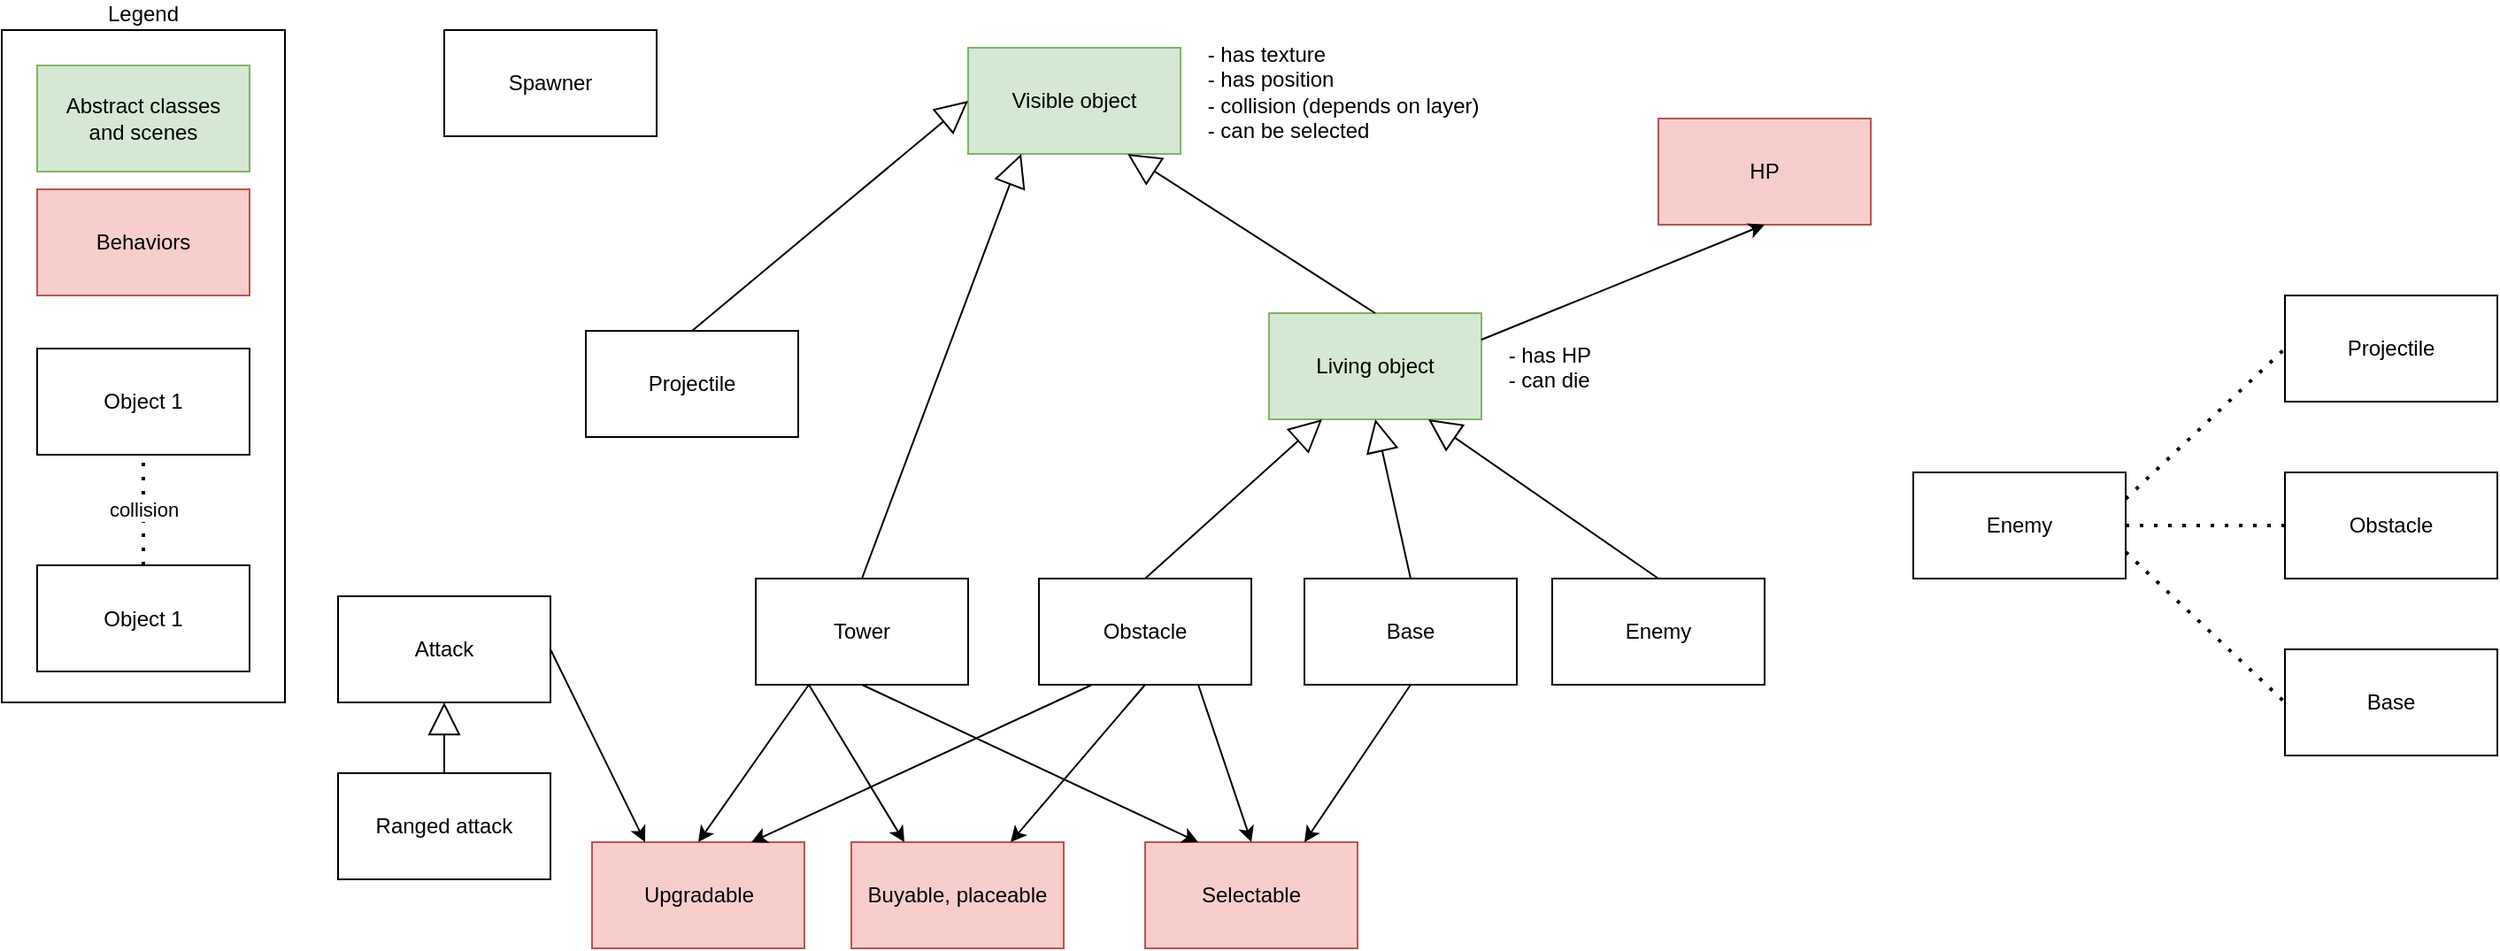 <mxfile version="14.6.13" type="device"><diagram id="rPz9LQz7yeChiZ9hAjKo" name="Stránka-"><mxGraphModel dx="1086" dy="806" grid="1" gridSize="10" guides="1" tooltips="1" connect="1" arrows="1" fold="1" page="1" pageScale="1" pageWidth="827" pageHeight="1169" math="0" shadow="0"><root><mxCell id="0"/><mxCell id="1" parent="0"/><mxCell id="RuPXgUQ69DX5sEYB_wH7-45" value="Legend" style="rounded=0;whiteSpace=wrap;html=1;align=center;fillColor=none;labelPosition=center;verticalLabelPosition=top;verticalAlign=bottom;" parent="1" vertex="1"><mxGeometry x="20" y="20" width="160" height="380" as="geometry"/></mxCell><mxCell id="RuPXgUQ69DX5sEYB_wH7-1" value="Tower" style="rounded=0;whiteSpace=wrap;html=1;labelPosition=center;verticalLabelPosition=middle;align=center;verticalAlign=middle;" parent="1" vertex="1"><mxGeometry x="446" y="330" width="120" height="60" as="geometry"/></mxCell><mxCell id="RuPXgUQ69DX5sEYB_wH7-2" value="Enemy" style="rounded=0;whiteSpace=wrap;html=1;" parent="1" vertex="1"><mxGeometry x="896" y="330" width="120" height="60" as="geometry"/></mxCell><mxCell id="RuPXgUQ69DX5sEYB_wH7-3" value="Base" style="rounded=0;whiteSpace=wrap;html=1;" parent="1" vertex="1"><mxGeometry x="756" y="330" width="120" height="60" as="geometry"/></mxCell><mxCell id="RuPXgUQ69DX5sEYB_wH7-4" value="Obstacle" style="rounded=0;whiteSpace=wrap;html=1;" parent="1" vertex="1"><mxGeometry x="606" y="330" width="120" height="60" as="geometry"/></mxCell><mxCell id="RuPXgUQ69DX5sEYB_wH7-5" value="Living object" style="rounded=0;whiteSpace=wrap;html=1;fillColor=#d5e8d4;strokeColor=#82b366;" parent="1" vertex="1"><mxGeometry x="736" y="180" width="120" height="60" as="geometry"/></mxCell><mxCell id="RuPXgUQ69DX5sEYB_wH7-7" value="" style="endArrow=block;endSize=16;endFill=0;html=1;exitX=0.5;exitY=0;exitDx=0;exitDy=0;entryX=0.25;entryY=1;entryDx=0;entryDy=0;" parent="1" source="RuPXgUQ69DX5sEYB_wH7-4" target="RuPXgUQ69DX5sEYB_wH7-5" edge="1"><mxGeometry width="160" relative="1" as="geometry"><mxPoint x="796" y="270" as="sourcePoint"/><mxPoint x="796" y="220" as="targetPoint"/></mxGeometry></mxCell><mxCell id="RuPXgUQ69DX5sEYB_wH7-8" value="" style="endArrow=block;endSize=16;endFill=0;html=1;exitX=0.5;exitY=0;exitDx=0;exitDy=0;entryX=0.5;entryY=1;entryDx=0;entryDy=0;" parent="1" source="RuPXgUQ69DX5sEYB_wH7-3" target="RuPXgUQ69DX5sEYB_wH7-5" edge="1"><mxGeometry width="160" relative="1" as="geometry"><mxPoint x="546" y="140" as="sourcePoint"/><mxPoint x="546" y="90" as="targetPoint"/></mxGeometry></mxCell><mxCell id="RuPXgUQ69DX5sEYB_wH7-9" value="" style="endArrow=block;endSize=16;endFill=0;html=1;exitX=0.5;exitY=0;exitDx=0;exitDy=0;entryX=0.75;entryY=1;entryDx=0;entryDy=0;" parent="1" source="RuPXgUQ69DX5sEYB_wH7-2" target="RuPXgUQ69DX5sEYB_wH7-5" edge="1"><mxGeometry width="160" relative="1" as="geometry"><mxPoint x="556" y="150" as="sourcePoint"/><mxPoint x="556" y="100" as="targetPoint"/></mxGeometry></mxCell><mxCell id="RuPXgUQ69DX5sEYB_wH7-10" value="Attack" style="rounded=0;whiteSpace=wrap;html=1;" parent="1" vertex="1"><mxGeometry x="210" y="340" width="120" height="60" as="geometry"/></mxCell><mxCell id="RuPXgUQ69DX5sEYB_wH7-11" value="Projectile" style="rounded=0;whiteSpace=wrap;html=1;" parent="1" vertex="1"><mxGeometry x="350" y="190" width="120" height="60" as="geometry"/></mxCell><mxCell id="RuPXgUQ69DX5sEYB_wH7-12" value="Spawner" style="rounded=0;whiteSpace=wrap;html=1;" parent="1" vertex="1"><mxGeometry x="270" y="20" width="120" height="60" as="geometry"/></mxCell><mxCell id="RuPXgUQ69DX5sEYB_wH7-13" value="Ranged attack" style="rounded=0;whiteSpace=wrap;html=1;" parent="1" vertex="1"><mxGeometry x="210" y="440" width="120" height="60" as="geometry"/></mxCell><mxCell id="RuPXgUQ69DX5sEYB_wH7-14" value="" style="endArrow=block;endSize=16;endFill=0;html=1;exitX=0.5;exitY=0;exitDx=0;exitDy=0;entryX=0.5;entryY=1;entryDx=0;entryDy=0;" parent="1" source="RuPXgUQ69DX5sEYB_wH7-13" target="RuPXgUQ69DX5sEYB_wH7-10" edge="1"><mxGeometry width="160" relative="1" as="geometry"><mxPoint x="300" y="50" as="sourcePoint"/><mxPoint x="300" as="targetPoint"/></mxGeometry></mxCell><mxCell id="RuPXgUQ69DX5sEYB_wH7-15" value="Visible object" style="rounded=0;whiteSpace=wrap;html=1;fillColor=#d5e8d4;strokeColor=#82b366;" parent="1" vertex="1"><mxGeometry x="566" y="30" width="120" height="60" as="geometry"/></mxCell><mxCell id="RuPXgUQ69DX5sEYB_wH7-16" value="" style="endArrow=block;endSize=16;endFill=0;html=1;exitX=0.5;exitY=0;exitDx=0;exitDy=0;entryX=0.75;entryY=1;entryDx=0;entryDy=0;" parent="1" source="RuPXgUQ69DX5sEYB_wH7-5" target="RuPXgUQ69DX5sEYB_wH7-15" edge="1"><mxGeometry width="160" relative="1" as="geometry"><mxPoint x="436" y="140" as="sourcePoint"/><mxPoint x="636" y="100" as="targetPoint"/></mxGeometry></mxCell><mxCell id="RuPXgUQ69DX5sEYB_wH7-17" value="" style="endArrow=block;endSize=16;endFill=0;html=1;exitX=0.5;exitY=0;exitDx=0;exitDy=0;entryX=0.25;entryY=1;entryDx=0;entryDy=0;" parent="1" source="RuPXgUQ69DX5sEYB_wH7-1" target="RuPXgUQ69DX5sEYB_wH7-15" edge="1"><mxGeometry width="160" relative="1" as="geometry"><mxPoint x="436" y="140" as="sourcePoint"/><mxPoint x="436" y="90" as="targetPoint"/></mxGeometry></mxCell><mxCell id="RuPXgUQ69DX5sEYB_wH7-18" value="" style="endArrow=block;endSize=16;endFill=0;html=1;exitX=0.5;exitY=0;exitDx=0;exitDy=0;entryX=0;entryY=0.5;entryDx=0;entryDy=0;" parent="1" source="RuPXgUQ69DX5sEYB_wH7-11" target="RuPXgUQ69DX5sEYB_wH7-15" edge="1"><mxGeometry width="160" relative="1" as="geometry"><mxPoint x="276" y="150" as="sourcePoint"/><mxPoint x="276" y="100" as="targetPoint"/></mxGeometry></mxCell><mxCell id="RuPXgUQ69DX5sEYB_wH7-19" value="&amp;nbsp;- has texture&lt;br&gt;&amp;nbsp;- has position&lt;br&gt;&amp;nbsp;- collision (depends on layer)&lt;br&gt;&amp;nbsp;- can be selected" style="text;html=1;strokeColor=none;fillColor=none;align=left;verticalAlign=top;whiteSpace=wrap;rounded=0;labelPosition=center;verticalLabelPosition=middle;" parent="1" vertex="1"><mxGeometry x="696" y="20" width="250" height="120" as="geometry"/></mxCell><mxCell id="RuPXgUQ69DX5sEYB_wH7-20" value="&amp;nbsp;- has HP&lt;br&gt;&amp;nbsp;- can die" style="text;html=1;strokeColor=none;fillColor=none;align=left;verticalAlign=top;whiteSpace=wrap;rounded=0;" parent="1" vertex="1"><mxGeometry x="866" y="190" width="120" height="90" as="geometry"/></mxCell><mxCell id="RuPXgUQ69DX5sEYB_wH7-21" value="HP" style="rounded=0;whiteSpace=wrap;html=1;align=center;fillColor=#f8cecc;strokeColor=#b85450;" parent="1" vertex="1"><mxGeometry x="956" y="70" width="120" height="60" as="geometry"/></mxCell><mxCell id="RuPXgUQ69DX5sEYB_wH7-22" value="" style="endArrow=classic;html=1;exitX=1;exitY=0.25;exitDx=0;exitDy=0;entryX=0.5;entryY=1;entryDx=0;entryDy=0;" parent="1" source="RuPXgUQ69DX5sEYB_wH7-5" target="RuPXgUQ69DX5sEYB_wH7-21" edge="1"><mxGeometry width="50" height="50" relative="1" as="geometry"><mxPoint x="886" y="310" as="sourcePoint"/><mxPoint x="1136" y="150" as="targetPoint"/></mxGeometry></mxCell><mxCell id="RuPXgUQ69DX5sEYB_wH7-23" value="Selectable" style="rounded=0;whiteSpace=wrap;html=1;align=center;fillColor=#f8cecc;strokeColor=#b85450;" parent="1" vertex="1"><mxGeometry x="666" y="479" width="120" height="60" as="geometry"/></mxCell><mxCell id="RuPXgUQ69DX5sEYB_wH7-24" value="Abstract classes&lt;br&gt;and scenes" style="rounded=0;whiteSpace=wrap;html=1;align=center;fillColor=#d5e8d4;strokeColor=#82b366;" parent="1" vertex="1"><mxGeometry x="40" y="40" width="120" height="60" as="geometry"/></mxCell><mxCell id="RuPXgUQ69DX5sEYB_wH7-25" value="Behaviors" style="rounded=0;whiteSpace=wrap;html=1;align=center;fillColor=#f8cecc;strokeColor=#b85450;" parent="1" vertex="1"><mxGeometry x="40" y="110" width="120" height="60" as="geometry"/></mxCell><mxCell id="RuPXgUQ69DX5sEYB_wH7-26" value="" style="endArrow=classic;html=1;exitX=0.5;exitY=1;exitDx=0;exitDy=0;entryX=0.25;entryY=0;entryDx=0;entryDy=0;" parent="1" source="RuPXgUQ69DX5sEYB_wH7-1" target="RuPXgUQ69DX5sEYB_wH7-23" edge="1"><mxGeometry width="50" height="50" relative="1" as="geometry"><mxPoint x="696" y="260" as="sourcePoint"/><mxPoint x="646" y="310" as="targetPoint"/></mxGeometry></mxCell><mxCell id="RuPXgUQ69DX5sEYB_wH7-27" value="" style="endArrow=classic;html=1;exitX=0.75;exitY=1;exitDx=0;exitDy=0;entryX=0.5;entryY=0;entryDx=0;entryDy=0;" parent="1" source="RuPXgUQ69DX5sEYB_wH7-4" target="RuPXgUQ69DX5sEYB_wH7-23" edge="1"><mxGeometry width="50" height="50" relative="1" as="geometry"><mxPoint x="696" y="260" as="sourcePoint"/><mxPoint x="646" y="310" as="targetPoint"/></mxGeometry></mxCell><mxCell id="RuPXgUQ69DX5sEYB_wH7-28" value="" style="endArrow=classic;html=1;exitX=0.5;exitY=1;exitDx=0;exitDy=0;entryX=0.75;entryY=0;entryDx=0;entryDy=0;" parent="1" source="RuPXgUQ69DX5sEYB_wH7-3" target="RuPXgUQ69DX5sEYB_wH7-23" edge="1"><mxGeometry width="50" height="50" relative="1" as="geometry"><mxPoint x="696" y="260" as="sourcePoint"/><mxPoint x="646" y="310" as="targetPoint"/></mxGeometry></mxCell><mxCell id="RuPXgUQ69DX5sEYB_wH7-29" value="Buyable, placeable" style="rounded=0;whiteSpace=wrap;html=1;align=center;fillColor=#f8cecc;strokeColor=#b85450;" parent="1" vertex="1"><mxGeometry x="500" y="479" width="120" height="60" as="geometry"/></mxCell><mxCell id="RuPXgUQ69DX5sEYB_wH7-30" value="" style="endArrow=classic;html=1;exitX=0.25;exitY=1;exitDx=0;exitDy=0;entryX=0.25;entryY=0;entryDx=0;entryDy=0;" parent="1" source="RuPXgUQ69DX5sEYB_wH7-1" target="RuPXgUQ69DX5sEYB_wH7-29" edge="1"><mxGeometry width="50" height="50" relative="1" as="geometry"><mxPoint x="696" y="260" as="sourcePoint"/><mxPoint x="646" y="310" as="targetPoint"/></mxGeometry></mxCell><mxCell id="RuPXgUQ69DX5sEYB_wH7-31" value="" style="endArrow=classic;html=1;exitX=0.5;exitY=1;exitDx=0;exitDy=0;entryX=0.75;entryY=0;entryDx=0;entryDy=0;" parent="1" source="RuPXgUQ69DX5sEYB_wH7-4" target="RuPXgUQ69DX5sEYB_wH7-29" edge="1"><mxGeometry width="50" height="50" relative="1" as="geometry"><mxPoint x="646" y="310" as="sourcePoint"/><mxPoint x="696" y="260" as="targetPoint"/></mxGeometry></mxCell><mxCell id="RuPXgUQ69DX5sEYB_wH7-32" value="Enemy" style="rounded=0;whiteSpace=wrap;html=1;" parent="1" vertex="1"><mxGeometry x="1100" y="270" width="120" height="60" as="geometry"/></mxCell><mxCell id="RuPXgUQ69DX5sEYB_wH7-33" value="Projectile" style="rounded=0;whiteSpace=wrap;html=1;" parent="1" vertex="1"><mxGeometry x="1310" y="170" width="120" height="60" as="geometry"/></mxCell><mxCell id="RuPXgUQ69DX5sEYB_wH7-34" value="Obstacle" style="rounded=0;whiteSpace=wrap;html=1;" parent="1" vertex="1"><mxGeometry x="1310" y="270" width="120" height="60" as="geometry"/></mxCell><mxCell id="RuPXgUQ69DX5sEYB_wH7-35" value="Base" style="rounded=0;whiteSpace=wrap;html=1;" parent="1" vertex="1"><mxGeometry x="1310" y="370" width="120" height="60" as="geometry"/></mxCell><mxCell id="RuPXgUQ69DX5sEYB_wH7-39" value="" style="endArrow=none;dashed=1;html=1;dashPattern=1 3;strokeWidth=2;exitX=1;exitY=0.25;exitDx=0;exitDy=0;entryX=0;entryY=0.5;entryDx=0;entryDy=0;" parent="1" source="RuPXgUQ69DX5sEYB_wH7-32" target="RuPXgUQ69DX5sEYB_wH7-33" edge="1"><mxGeometry width="50" height="50" relative="1" as="geometry"><mxPoint x="1210" y="220" as="sourcePoint"/><mxPoint x="1260" y="170" as="targetPoint"/></mxGeometry></mxCell><mxCell id="RuPXgUQ69DX5sEYB_wH7-40" value="" style="endArrow=none;dashed=1;html=1;dashPattern=1 3;strokeWidth=2;exitX=1;exitY=0.5;exitDx=0;exitDy=0;entryX=0;entryY=0.5;entryDx=0;entryDy=0;" parent="1" source="RuPXgUQ69DX5sEYB_wH7-32" target="RuPXgUQ69DX5sEYB_wH7-34" edge="1"><mxGeometry width="50" height="50" relative="1" as="geometry"><mxPoint x="1220" y="230" as="sourcePoint"/><mxPoint x="1270" y="180" as="targetPoint"/></mxGeometry></mxCell><mxCell id="RuPXgUQ69DX5sEYB_wH7-41" value="" style="endArrow=none;dashed=1;html=1;dashPattern=1 3;strokeWidth=2;exitX=1;exitY=0.75;exitDx=0;exitDy=0;entryX=0;entryY=0.5;entryDx=0;entryDy=0;" parent="1" source="RuPXgUQ69DX5sEYB_wH7-32" target="RuPXgUQ69DX5sEYB_wH7-35" edge="1"><mxGeometry width="50" height="50" relative="1" as="geometry"><mxPoint x="1230" y="240" as="sourcePoint"/><mxPoint x="1280" y="190" as="targetPoint"/></mxGeometry></mxCell><mxCell id="RuPXgUQ69DX5sEYB_wH7-42" value="Object 1" style="rounded=0;whiteSpace=wrap;html=1;align=center;" parent="1" vertex="1"><mxGeometry x="40" y="200" width="120" height="60" as="geometry"/></mxCell><mxCell id="RuPXgUQ69DX5sEYB_wH7-43" value="Object 1" style="rounded=0;whiteSpace=wrap;html=1;align=center;" parent="1" vertex="1"><mxGeometry x="40" y="322.5" width="120" height="60" as="geometry"/></mxCell><mxCell id="RuPXgUQ69DX5sEYB_wH7-44" value="collision" style="endArrow=none;dashed=1;html=1;dashPattern=1 3;strokeWidth=2;entryX=0.5;entryY=1;entryDx=0;entryDy=0;exitX=0.5;exitY=0;exitDx=0;exitDy=0;" parent="1" source="RuPXgUQ69DX5sEYB_wH7-43" target="RuPXgUQ69DX5sEYB_wH7-42" edge="1"><mxGeometry width="50" height="50" relative="1" as="geometry"><mxPoint x="30" y="500" as="sourcePoint"/><mxPoint x="80" y="450" as="targetPoint"/></mxGeometry></mxCell><mxCell id="RuPXgUQ69DX5sEYB_wH7-46" value="Upgradable" style="rounded=0;whiteSpace=wrap;html=1;align=center;fillColor=#f8cecc;strokeColor=#b85450;" parent="1" vertex="1"><mxGeometry x="353.5" y="479" width="120" height="60" as="geometry"/></mxCell><mxCell id="RuPXgUQ69DX5sEYB_wH7-47" value="" style="endArrow=classic;html=1;exitX=1;exitY=0.5;exitDx=0;exitDy=0;entryX=0.25;entryY=0;entryDx=0;entryDy=0;" parent="1" source="RuPXgUQ69DX5sEYB_wH7-10" target="RuPXgUQ69DX5sEYB_wH7-46" edge="1"><mxGeometry width="50" height="50" relative="1" as="geometry"><mxPoint x="486" y="400" as="sourcePoint"/><mxPoint x="380" y="450" as="targetPoint"/></mxGeometry></mxCell><mxCell id="RuPXgUQ69DX5sEYB_wH7-48" value="" style="endArrow=classic;html=1;exitX=0.25;exitY=1;exitDx=0;exitDy=0;entryX=0.5;entryY=0;entryDx=0;entryDy=0;" parent="1" source="RuPXgUQ69DX5sEYB_wH7-1" target="RuPXgUQ69DX5sEYB_wH7-46" edge="1"><mxGeometry width="50" height="50" relative="1" as="geometry"><mxPoint x="580" y="420" as="sourcePoint"/><mxPoint x="630" y="370" as="targetPoint"/></mxGeometry></mxCell><mxCell id="RuPXgUQ69DX5sEYB_wH7-49" value="" style="endArrow=classic;html=1;entryX=0.75;entryY=0;entryDx=0;entryDy=0;exitX=0.25;exitY=1;exitDx=0;exitDy=0;" parent="1" source="RuPXgUQ69DX5sEYB_wH7-4" target="RuPXgUQ69DX5sEYB_wH7-46" edge="1"><mxGeometry width="50" height="50" relative="1" as="geometry"><mxPoint x="640" y="390" as="sourcePoint"/><mxPoint x="630" y="370" as="targetPoint"/></mxGeometry></mxCell></root></mxGraphModel></diagram></mxfile>
